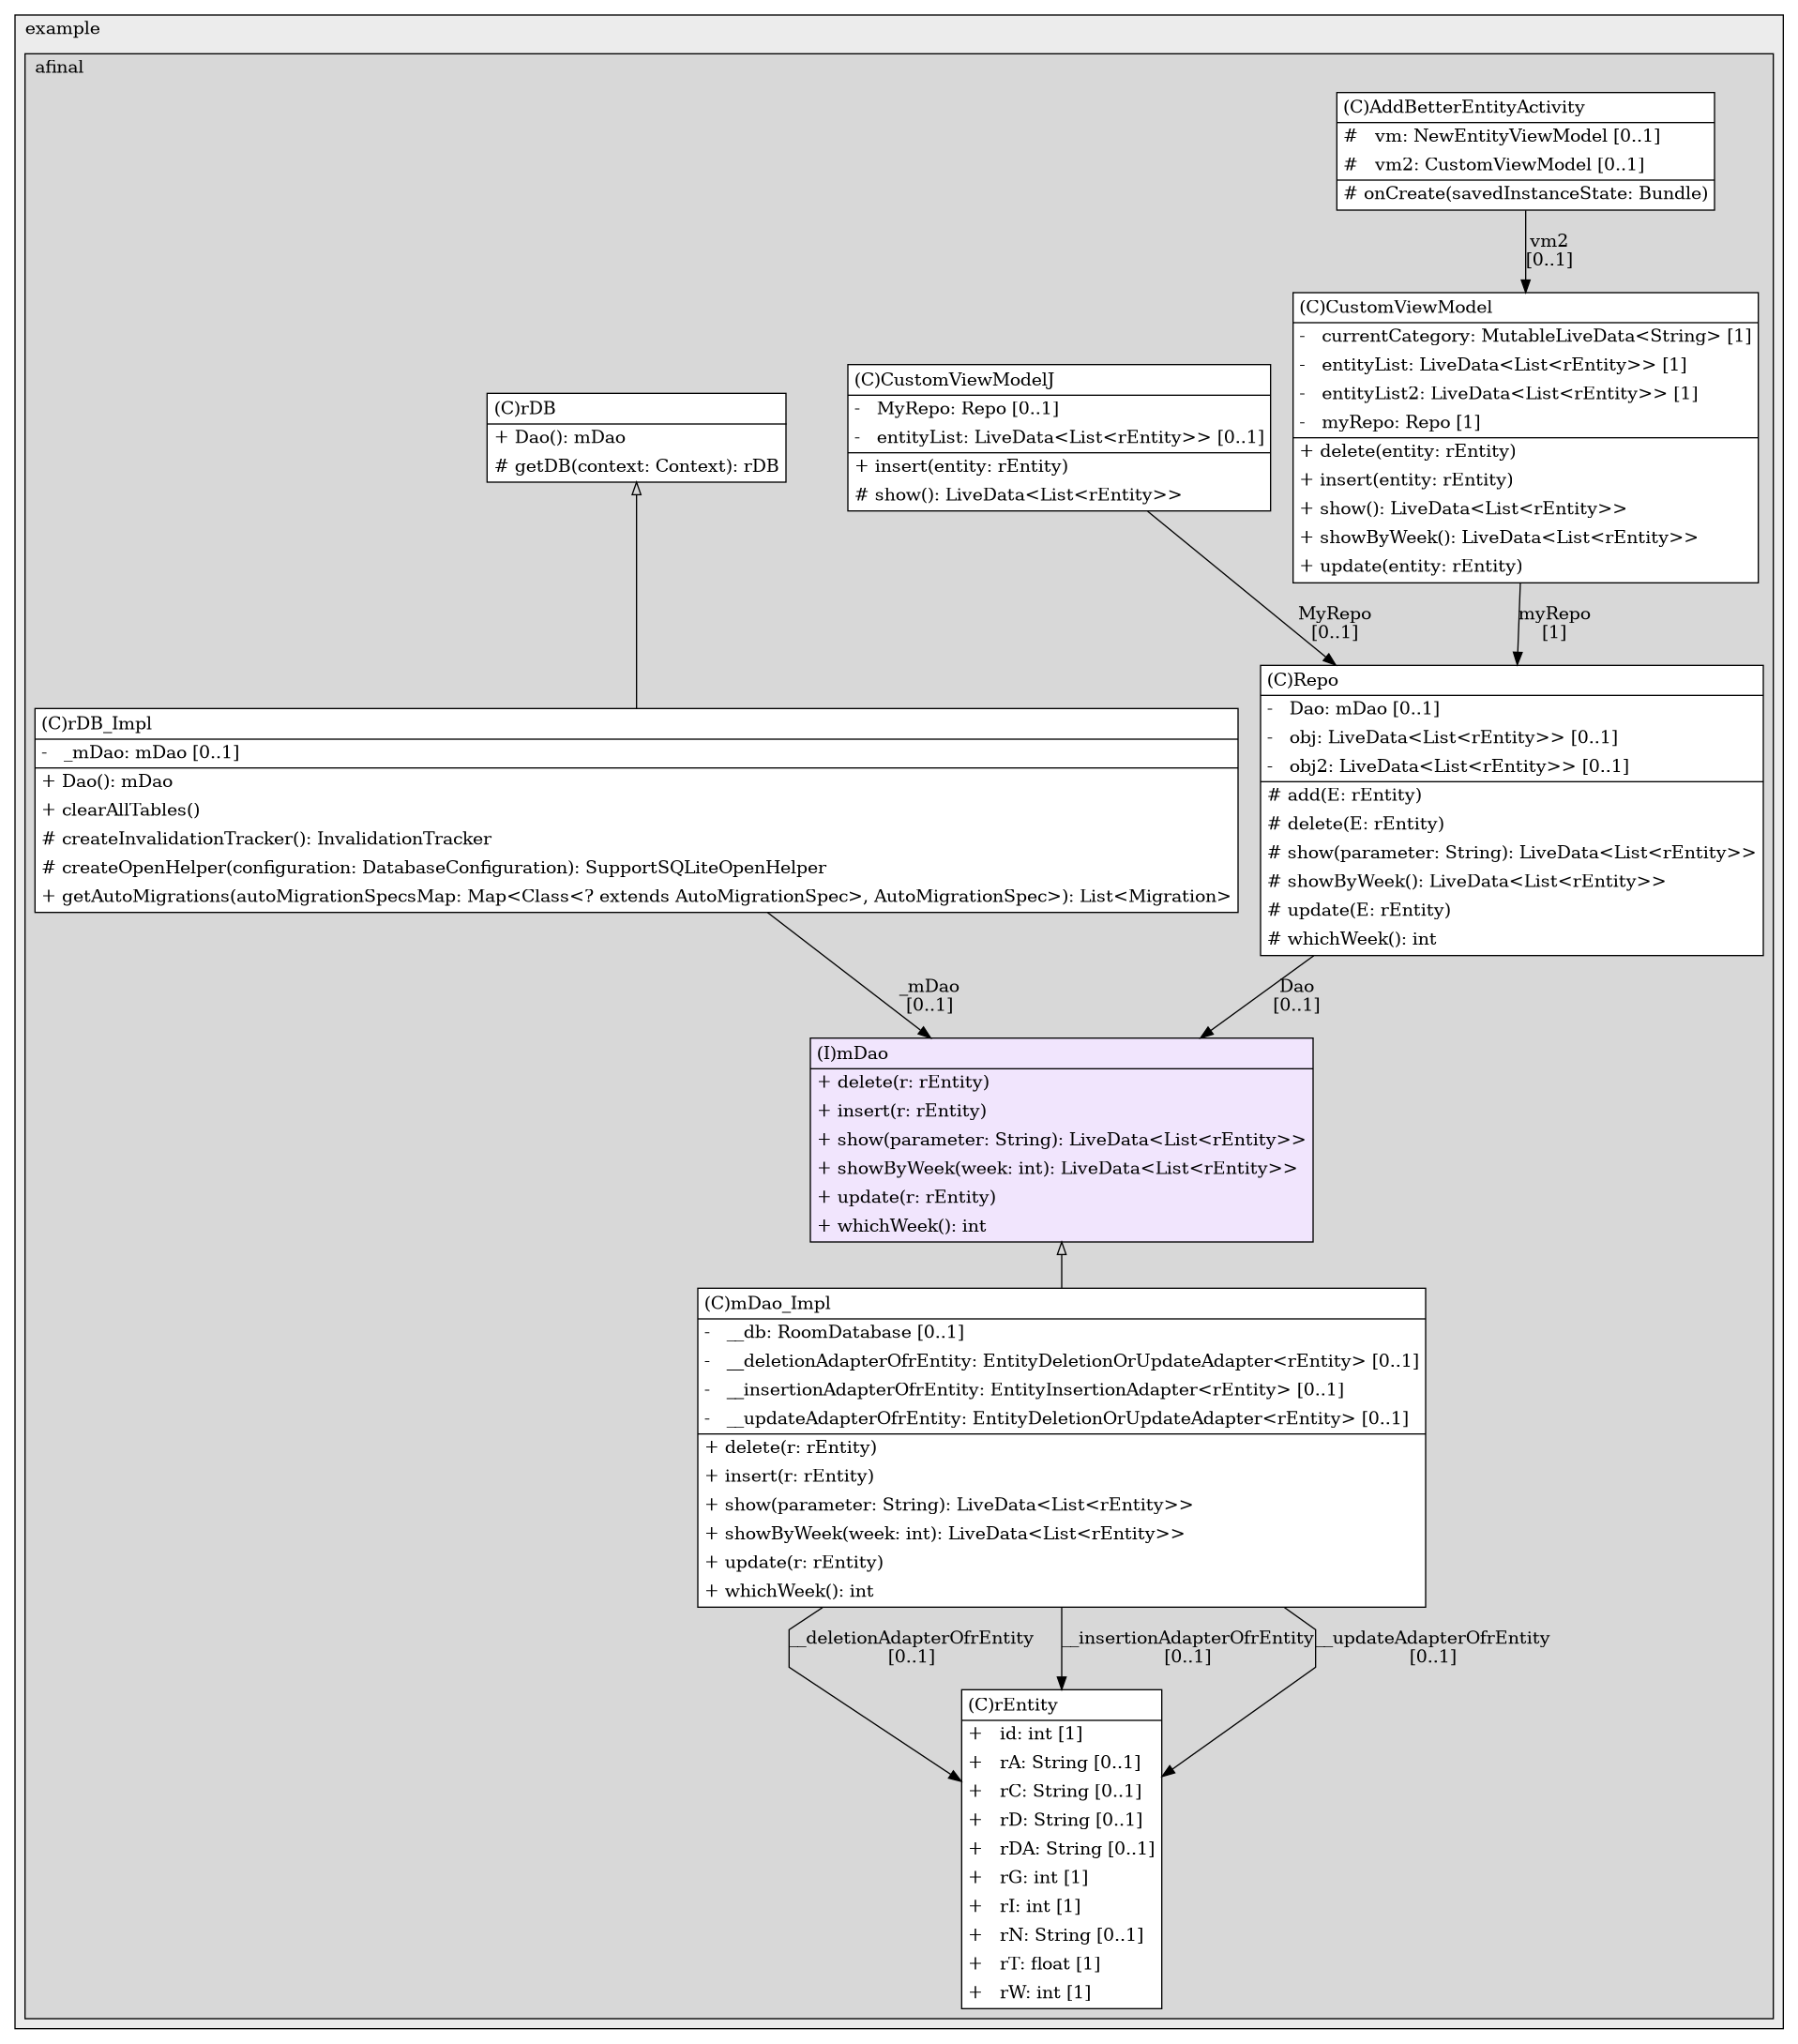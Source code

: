 @startuml

/' diagram meta data start
config=StructureConfiguration;
{
  "projectClassification": {
    "searchMode": "OpenProject", // OpenProject, AllProjects
    "includedProjects": "",
    "pathEndKeywords": "*.impl",
    "isClientPath": "",
    "isClientName": "",
    "isTestPath": "",
    "isTestName": "",
    "isMappingPath": "",
    "isMappingName": "",
    "isDataAccessPath": "",
    "isDataAccessName": "",
    "isDataStructurePath": "",
    "isDataStructureName": "",
    "isInterfaceStructuresPath": "",
    "isInterfaceStructuresName": "",
    "isEntryPointPath": "",
    "isEntryPointName": "",
    "treatFinalFieldsAsMandatory": false
  },
  "graphRestriction": {
    "classPackageExcludeFilter": "",
    "classPackageIncludeFilter": "",
    "classNameExcludeFilter": "",
    "classNameIncludeFilter": "",
    "methodNameExcludeFilter": "",
    "methodNameIncludeFilter": "",
    "removeByInheritance": "", // inheritance/annotation based filtering is done in a second step
    "removeByAnnotation": "",
    "removeByClassPackage": "", // cleanup the graph after inheritance/annotation based filtering is done
    "removeByClassName": "",
    "cutMappings": false,
    "cutEnum": true,
    "cutTests": true,
    "cutClient": true,
    "cutDataAccess": false,
    "cutInterfaceStructures": false,
    "cutDataStructures": false,
    "cutGetterAndSetter": true,
    "cutConstructors": true
  },
  "graphTraversal": {
    "forwardDepth": 6,
    "backwardDepth": 6,
    "classPackageExcludeFilter": "",
    "classPackageIncludeFilter": "",
    "classNameExcludeFilter": "",
    "classNameIncludeFilter": "",
    "methodNameExcludeFilter": "",
    "methodNameIncludeFilter": "",
    "hideMappings": false,
    "hideDataStructures": false,
    "hidePrivateMethods": true,
    "hideInterfaceCalls": true, // indirection: implementation -> interface (is hidden) -> implementation
    "onlyShowApplicationEntryPoints": false, // root node is included
    "useMethodCallsForStructureDiagram": "ForwardOnly" // ForwardOnly, BothDirections, No
  },
  "details": {
    "aggregation": "GroupByClass", // ByClass, GroupByClass, None
    "showClassGenericTypes": true,
    "showMethods": true,
    "showMethodParameterNames": true,
    "showMethodParameterTypes": true,
    "showMethodReturnType": true,
    "showPackageLevels": 2,
    "showDetailedClassStructure": true
  },
  "rootClass": "com.example.afinal.mDao",
  "extensionCallbackMethod": "" // qualified.class.name#methodName - signature: public static String method(String)
}
diagram meta data end '/



digraph g {
    rankdir="TB"
    splines=polyline
    

'nodes 
subgraph cluster_1322970774 { 
   	label=example
	labeljust=l
	fillcolor="#ececec"
	style=filled
   
   subgraph cluster_819601735 { 
   	label=afinal
	labeljust=l
	fillcolor="#d8d8d8"
	style=filled
   
   AddBetterEntityActivity37739834[
	label=<<TABLE BORDER="1" CELLBORDER="0" CELLPADDING="4" CELLSPACING="0">
<TR><TD ALIGN="LEFT" >(C)AddBetterEntityActivity</TD></TR>
<HR/>
<TR><TD ALIGN="LEFT" >#   vm: NewEntityViewModel [0..1]</TD></TR>
<TR><TD ALIGN="LEFT" >#   vm2: CustomViewModel [0..1]</TD></TR>
<HR/>
<TR><TD ALIGN="LEFT" ># onCreate(savedInstanceState: Bundle)</TD></TR>
</TABLE>>
	style=filled
	margin=0
	shape=plaintext
	fillcolor="#FFFFFF"
];

CustomViewModel37739834[
	label=<<TABLE BORDER="1" CELLBORDER="0" CELLPADDING="4" CELLSPACING="0">
<TR><TD ALIGN="LEFT" >(C)CustomViewModel</TD></TR>
<HR/>
<TR><TD ALIGN="LEFT" >-   currentCategory: MutableLiveData&lt;String&gt; [1]</TD></TR>
<TR><TD ALIGN="LEFT" >-   entityList: LiveData&lt;List&lt;rEntity&gt;&gt; [1]</TD></TR>
<TR><TD ALIGN="LEFT" >-   entityList2: LiveData&lt;List&lt;rEntity&gt;&gt; [1]</TD></TR>
<TR><TD ALIGN="LEFT" >-   myRepo: Repo [1]</TD></TR>
<HR/>
<TR><TD ALIGN="LEFT" >+ delete(entity: rEntity)</TD></TR>
<TR><TD ALIGN="LEFT" >+ insert(entity: rEntity)</TD></TR>
<TR><TD ALIGN="LEFT" >+ show(): LiveData&lt;List&lt;rEntity&gt;&gt;</TD></TR>
<TR><TD ALIGN="LEFT" >+ showByWeek(): LiveData&lt;List&lt;rEntity&gt;&gt;</TD></TR>
<TR><TD ALIGN="LEFT" >+ update(entity: rEntity)</TD></TR>
</TABLE>>
	style=filled
	margin=0
	shape=plaintext
	fillcolor="#FFFFFF"
];

CustomViewModelJ37739834[
	label=<<TABLE BORDER="1" CELLBORDER="0" CELLPADDING="4" CELLSPACING="0">
<TR><TD ALIGN="LEFT" >(C)CustomViewModelJ</TD></TR>
<HR/>
<TR><TD ALIGN="LEFT" >-   MyRepo: Repo [0..1]</TD></TR>
<TR><TD ALIGN="LEFT" >-   entityList: LiveData&lt;List&lt;rEntity&gt;&gt; [0..1]</TD></TR>
<HR/>
<TR><TD ALIGN="LEFT" >+ insert(entity: rEntity)</TD></TR>
<TR><TD ALIGN="LEFT" ># show(): LiveData&lt;List&lt;rEntity&gt;&gt;</TD></TR>
</TABLE>>
	style=filled
	margin=0
	shape=plaintext
	fillcolor="#FFFFFF"
];

Repo37739834[
	label=<<TABLE BORDER="1" CELLBORDER="0" CELLPADDING="4" CELLSPACING="0">
<TR><TD ALIGN="LEFT" >(C)Repo</TD></TR>
<HR/>
<TR><TD ALIGN="LEFT" >-   Dao: mDao [0..1]</TD></TR>
<TR><TD ALIGN="LEFT" >-   obj: LiveData&lt;List&lt;rEntity&gt;&gt; [0..1]</TD></TR>
<TR><TD ALIGN="LEFT" >-   obj2: LiveData&lt;List&lt;rEntity&gt;&gt; [0..1]</TD></TR>
<HR/>
<TR><TD ALIGN="LEFT" ># add(E: rEntity)</TD></TR>
<TR><TD ALIGN="LEFT" ># delete(E: rEntity)</TD></TR>
<TR><TD ALIGN="LEFT" ># show(parameter: String): LiveData&lt;List&lt;rEntity&gt;&gt;</TD></TR>
<TR><TD ALIGN="LEFT" ># showByWeek(): LiveData&lt;List&lt;rEntity&gt;&gt;</TD></TR>
<TR><TD ALIGN="LEFT" ># update(E: rEntity)</TD></TR>
<TR><TD ALIGN="LEFT" ># whichWeek(): int</TD></TR>
</TABLE>>
	style=filled
	margin=0
	shape=plaintext
	fillcolor="#FFFFFF"
];

mDao37739834[
	label=<<TABLE BORDER="1" CELLBORDER="0" CELLPADDING="4" CELLSPACING="0">
<TR><TD ALIGN="LEFT" >(I)mDao</TD></TR>
<HR/>
<TR><TD ALIGN="LEFT" >+ delete(r: rEntity)</TD></TR>
<TR><TD ALIGN="LEFT" >+ insert(r: rEntity)</TD></TR>
<TR><TD ALIGN="LEFT" >+ show(parameter: String): LiveData&lt;List&lt;rEntity&gt;&gt;</TD></TR>
<TR><TD ALIGN="LEFT" >+ showByWeek(week: int): LiveData&lt;List&lt;rEntity&gt;&gt;</TD></TR>
<TR><TD ALIGN="LEFT" >+ update(r: rEntity)</TD></TR>
<TR><TD ALIGN="LEFT" >+ whichWeek(): int</TD></TR>
</TABLE>>
	style=filled
	margin=0
	shape=plaintext
	fillcolor="#F1E5FD"
];

mDao_Impl37739834[
	label=<<TABLE BORDER="1" CELLBORDER="0" CELLPADDING="4" CELLSPACING="0">
<TR><TD ALIGN="LEFT" >(C)mDao_Impl</TD></TR>
<HR/>
<TR><TD ALIGN="LEFT" >-   __db: RoomDatabase [0..1]</TD></TR>
<TR><TD ALIGN="LEFT" >-   __deletionAdapterOfrEntity: EntityDeletionOrUpdateAdapter&lt;rEntity&gt; [0..1]</TD></TR>
<TR><TD ALIGN="LEFT" >-   __insertionAdapterOfrEntity: EntityInsertionAdapter&lt;rEntity&gt; [0..1]</TD></TR>
<TR><TD ALIGN="LEFT" >-   __updateAdapterOfrEntity: EntityDeletionOrUpdateAdapter&lt;rEntity&gt; [0..1]</TD></TR>
<HR/>
<TR><TD ALIGN="LEFT" >+ delete(r: rEntity)</TD></TR>
<TR><TD ALIGN="LEFT" >+ insert(r: rEntity)</TD></TR>
<TR><TD ALIGN="LEFT" >+ show(parameter: String): LiveData&lt;List&lt;rEntity&gt;&gt;</TD></TR>
<TR><TD ALIGN="LEFT" >+ showByWeek(week: int): LiveData&lt;List&lt;rEntity&gt;&gt;</TD></TR>
<TR><TD ALIGN="LEFT" >+ update(r: rEntity)</TD></TR>
<TR><TD ALIGN="LEFT" >+ whichWeek(): int</TD></TR>
</TABLE>>
	style=filled
	margin=0
	shape=plaintext
	fillcolor="#FFFFFF"
];

rDB37739834[
	label=<<TABLE BORDER="1" CELLBORDER="0" CELLPADDING="4" CELLSPACING="0">
<TR><TD ALIGN="LEFT" >(C)rDB</TD></TR>
<HR/>
<TR><TD ALIGN="LEFT" >+ Dao(): mDao</TD></TR>
<TR><TD ALIGN="LEFT" ># getDB(context: Context): rDB</TD></TR>
</TABLE>>
	style=filled
	margin=0
	shape=plaintext
	fillcolor="#FFFFFF"
];

rDB_Impl37739834[
	label=<<TABLE BORDER="1" CELLBORDER="0" CELLPADDING="4" CELLSPACING="0">
<TR><TD ALIGN="LEFT" >(C)rDB_Impl</TD></TR>
<HR/>
<TR><TD ALIGN="LEFT" >-   _mDao: mDao [0..1]</TD></TR>
<HR/>
<TR><TD ALIGN="LEFT" >+ Dao(): mDao</TD></TR>
<TR><TD ALIGN="LEFT" >+ clearAllTables()</TD></TR>
<TR><TD ALIGN="LEFT" ># createInvalidationTracker(): InvalidationTracker</TD></TR>
<TR><TD ALIGN="LEFT" ># createOpenHelper(configuration: DatabaseConfiguration): SupportSQLiteOpenHelper</TD></TR>
<TR><TD ALIGN="LEFT" >+ getAutoMigrations(autoMigrationSpecsMap: Map&lt;Class&lt;? extends AutoMigrationSpec&gt;, AutoMigrationSpec&gt;): List&lt;Migration&gt;</TD></TR>
</TABLE>>
	style=filled
	margin=0
	shape=plaintext
	fillcolor="#FFFFFF"
];

rEntity37739834[
	label=<<TABLE BORDER="1" CELLBORDER="0" CELLPADDING="4" CELLSPACING="0">
<TR><TD ALIGN="LEFT" >(C)rEntity</TD></TR>
<HR/>
<TR><TD ALIGN="LEFT" >+   id: int [1]</TD></TR>
<TR><TD ALIGN="LEFT" >+   rA: String [0..1]</TD></TR>
<TR><TD ALIGN="LEFT" >+   rC: String [0..1]</TD></TR>
<TR><TD ALIGN="LEFT" >+   rD: String [0..1]</TD></TR>
<TR><TD ALIGN="LEFT" >+   rDA: String [0..1]</TD></TR>
<TR><TD ALIGN="LEFT" >+   rG: int [1]</TD></TR>
<TR><TD ALIGN="LEFT" >+   rI: int [1]</TD></TR>
<TR><TD ALIGN="LEFT" >+   rN: String [0..1]</TD></TR>
<TR><TD ALIGN="LEFT" >+   rT: float [1]</TD></TR>
<TR><TD ALIGN="LEFT" >+   rW: int [1]</TD></TR>
</TABLE>>
	style=filled
	margin=0
	shape=plaintext
	fillcolor="#FFFFFF"
];
} 
} 

'edges    
AddBetterEntityActivity37739834 -> CustomViewModel37739834[label="vm2
[0..1]"];
CustomViewModel37739834 -> Repo37739834[label="myRepo
[1]"];
CustomViewModelJ37739834 -> Repo37739834[label="MyRepo
[0..1]"];
Repo37739834 -> mDao37739834[label="Dao
[0..1]"];
mDao37739834 -> mDao_Impl37739834[arrowhead=none, arrowtail=empty, dir=both];
mDao_Impl37739834 -> rEntity37739834[label="__deletionAdapterOfrEntity
[0..1]"];
mDao_Impl37739834 -> rEntity37739834[label="__insertionAdapterOfrEntity
[0..1]"];
mDao_Impl37739834 -> rEntity37739834[label="__updateAdapterOfrEntity
[0..1]"];
rDB37739834 -> rDB_Impl37739834[arrowhead=none, arrowtail=empty, dir=both];
rDB_Impl37739834 -> mDao37739834[label="_mDao
[0..1]"];
    
}
@enduml